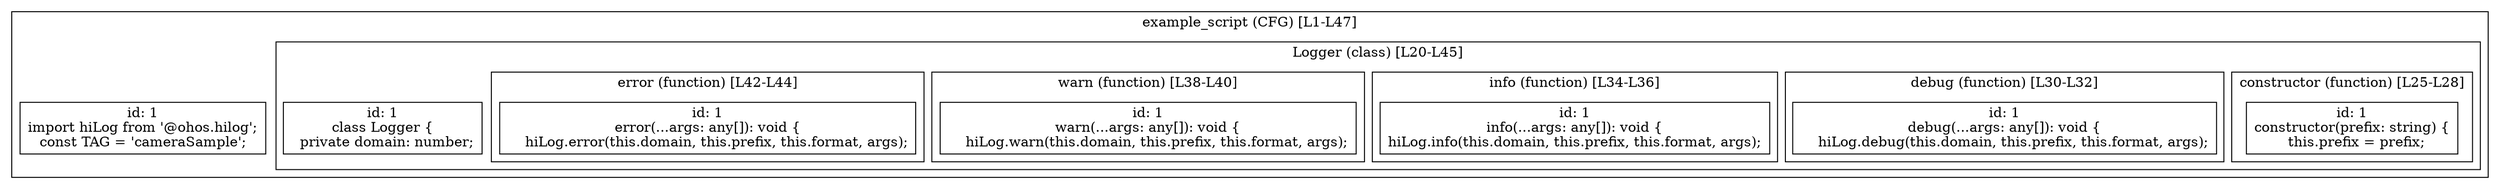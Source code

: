 digraph "10.ts" {
  subgraph "cluster_1" {
    label="example_script (CFG) [L1-L47]";
    node_1_1 [label="id: 1\nimport hiLog from '@ohos.hilog';
const TAG = 'cameraSample';", shape=box];
  subgraph "cluster_2" {
    label="Logger (class) [L20-L45]";
    node_2_1 [label="id: 1\nclass Logger {
  private domain: number;", shape=box];
  subgraph "cluster_3" {
    label="constructor (function) [L25-L28]";
    node_3_1 [label="id: 1\nconstructor(prefix: string) {
  this.prefix = prefix;", shape=box];
  }
  subgraph "cluster_4" {
    label="debug (function) [L30-L32]";
    node_4_1 [label="id: 1\ndebug(...args: any[]): void {
    hiLog.debug(this.domain, this.prefix, this.format, args);", shape=box];
  }
  subgraph "cluster_5" {
    label="info (function) [L34-L36]";
    node_5_1 [label="id: 1\ninfo(...args: any[]): void {
hiLog.info(this.domain, this.prefix, this.format, args);", shape=box];
  }
  subgraph "cluster_6" {
    label="warn (function) [L38-L40]";
    node_6_1 [label="id: 1\nwarn(...args: any[]): void {
    hiLog.warn(this.domain, this.prefix, this.format, args);", shape=box];
  }
  subgraph "cluster_7" {
    label="error (function) [L42-L44]";
    node_7_1 [label="id: 1\nerror(...args: any[]): void {
    hiLog.error(this.domain, this.prefix, this.format, args);", shape=box];
  }
  }
  }
}